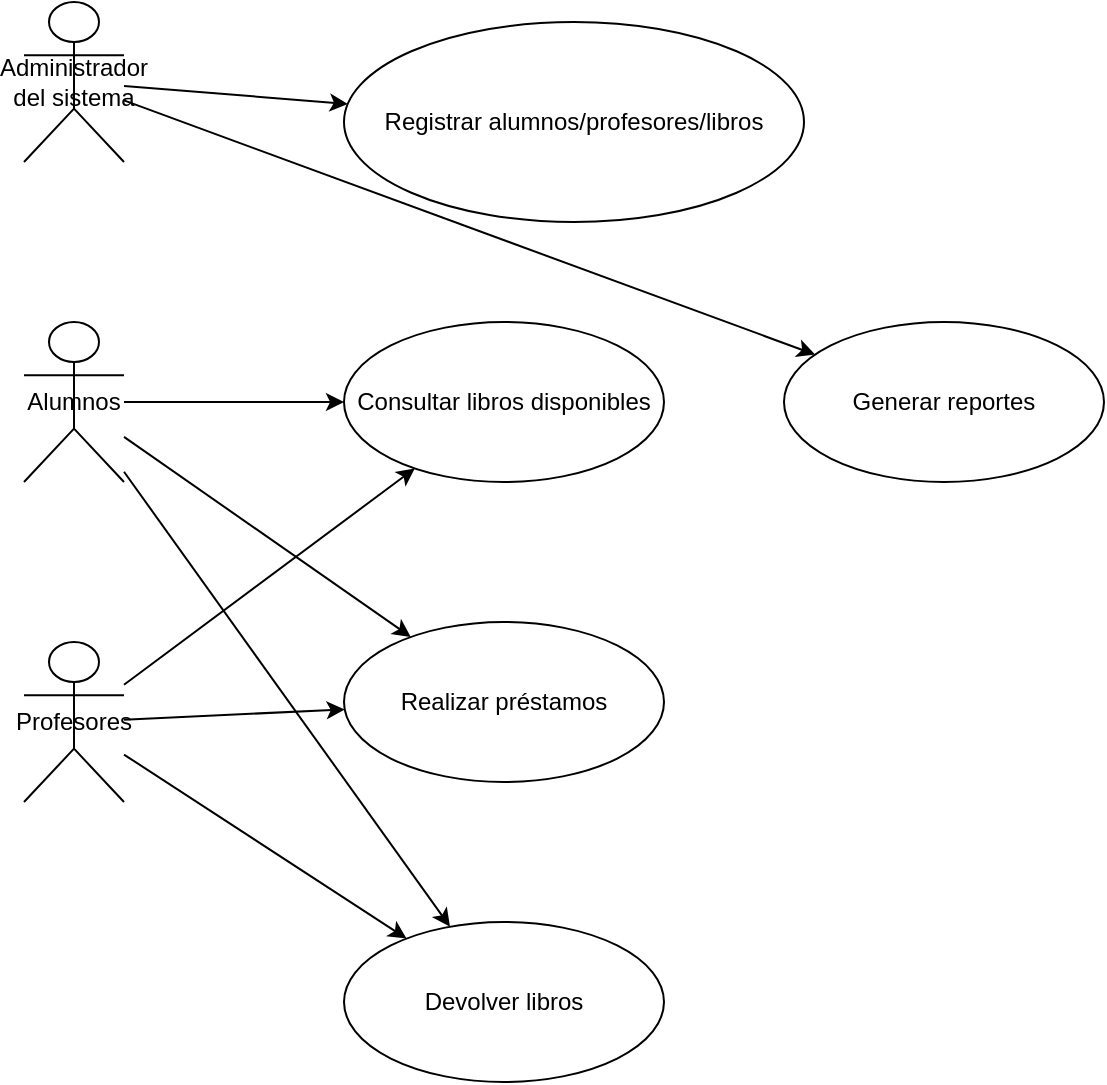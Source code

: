 <mxfile version="25.0.3">
  <diagram id="prtHgNgQTEPvFCAcTncT" name="Page-1">
    <mxGraphModel dx="999" dy="530" grid="1" gridSize="10" guides="1" tooltips="1" connect="1" arrows="1" fold="1" page="1" pageScale="1" pageWidth="827" pageHeight="1169" math="0" shadow="0">
      <root>
        <mxCell id="0" />
        <mxCell id="1" parent="0" />
        <mxCell id="jSSrgST6CZ4S2QS0vpkk-47" value="Administrador del sistema" style="shape=umlActor;whiteSpace=wrap;html=1;" parent="1" vertex="1">
          <mxGeometry x="20" y="140" width="50" height="80" as="geometry" />
        </mxCell>
        <mxCell id="jSSrgST6CZ4S2QS0vpkk-48" value="Alumnos" style="shape=umlActor;whiteSpace=wrap;html=1;" parent="1" vertex="1">
          <mxGeometry x="20" y="300" width="50" height="80" as="geometry" />
        </mxCell>
        <mxCell id="jSSrgST6CZ4S2QS0vpkk-49" value="Profesores" style="shape=umlActor;whiteSpace=wrap;html=1;" parent="1" vertex="1">
          <mxGeometry x="20" y="460" width="50" height="80" as="geometry" />
        </mxCell>
        <mxCell id="jSSrgST6CZ4S2QS0vpkk-50" value="Registrar alumnos/profesores/libros" style="ellipse;whiteSpace=wrap;html=1;" parent="1" vertex="1">
          <mxGeometry x="180" y="150" width="230" height="100" as="geometry" />
        </mxCell>
        <mxCell id="jSSrgST6CZ4S2QS0vpkk-51" value="Consultar libros disponibles" style="ellipse;whiteSpace=wrap;html=1;" parent="1" vertex="1">
          <mxGeometry x="180" y="300" width="160" height="80" as="geometry" />
        </mxCell>
        <mxCell id="jSSrgST6CZ4S2QS0vpkk-52" value="Realizar préstamos" style="ellipse;whiteSpace=wrap;html=1;" parent="1" vertex="1">
          <mxGeometry x="180" y="450" width="160" height="80" as="geometry" />
        </mxCell>
        <mxCell id="jSSrgST6CZ4S2QS0vpkk-53" value="Devolver libros" style="ellipse;whiteSpace=wrap;html=1;" parent="1" vertex="1">
          <mxGeometry x="180" y="600" width="160" height="80" as="geometry" />
        </mxCell>
        <mxCell id="jSSrgST6CZ4S2QS0vpkk-54" value="Generar reportes" style="ellipse;whiteSpace=wrap;html=1;" parent="1" vertex="1">
          <mxGeometry x="400" y="300" width="160" height="80" as="geometry" />
        </mxCell>
        <mxCell id="jSSrgST6CZ4S2QS0vpkk-55" parent="1" source="jSSrgST6CZ4S2QS0vpkk-47" target="jSSrgST6CZ4S2QS0vpkk-50" edge="1">
          <mxGeometry relative="1" as="geometry" />
        </mxCell>
        <mxCell id="jSSrgST6CZ4S2QS0vpkk-56" parent="1" source="jSSrgST6CZ4S2QS0vpkk-47" target="jSSrgST6CZ4S2QS0vpkk-54" edge="1">
          <mxGeometry relative="1" as="geometry" />
        </mxCell>
        <mxCell id="jSSrgST6CZ4S2QS0vpkk-57" parent="1" source="jSSrgST6CZ4S2QS0vpkk-48" target="jSSrgST6CZ4S2QS0vpkk-52" edge="1">
          <mxGeometry relative="1" as="geometry" />
        </mxCell>
        <mxCell id="jSSrgST6CZ4S2QS0vpkk-58" parent="1" source="jSSrgST6CZ4S2QS0vpkk-48" target="jSSrgST6CZ4S2QS0vpkk-51" edge="1">
          <mxGeometry relative="1" as="geometry" />
        </mxCell>
        <mxCell id="jSSrgST6CZ4S2QS0vpkk-59" parent="1" source="jSSrgST6CZ4S2QS0vpkk-49" target="jSSrgST6CZ4S2QS0vpkk-52" edge="1">
          <mxGeometry relative="1" as="geometry" />
        </mxCell>
        <mxCell id="jSSrgST6CZ4S2QS0vpkk-60" parent="1" source="jSSrgST6CZ4S2QS0vpkk-49" target="jSSrgST6CZ4S2QS0vpkk-51" edge="1">
          <mxGeometry relative="1" as="geometry" />
        </mxCell>
        <mxCell id="jSSrgST6CZ4S2QS0vpkk-61" parent="1" source="jSSrgST6CZ4S2QS0vpkk-48" target="jSSrgST6CZ4S2QS0vpkk-53" edge="1">
          <mxGeometry relative="1" as="geometry" />
        </mxCell>
        <mxCell id="jSSrgST6CZ4S2QS0vpkk-62" parent="1" source="jSSrgST6CZ4S2QS0vpkk-49" target="jSSrgST6CZ4S2QS0vpkk-53" edge="1">
          <mxGeometry relative="1" as="geometry" />
        </mxCell>
      </root>
    </mxGraphModel>
  </diagram>
</mxfile>
